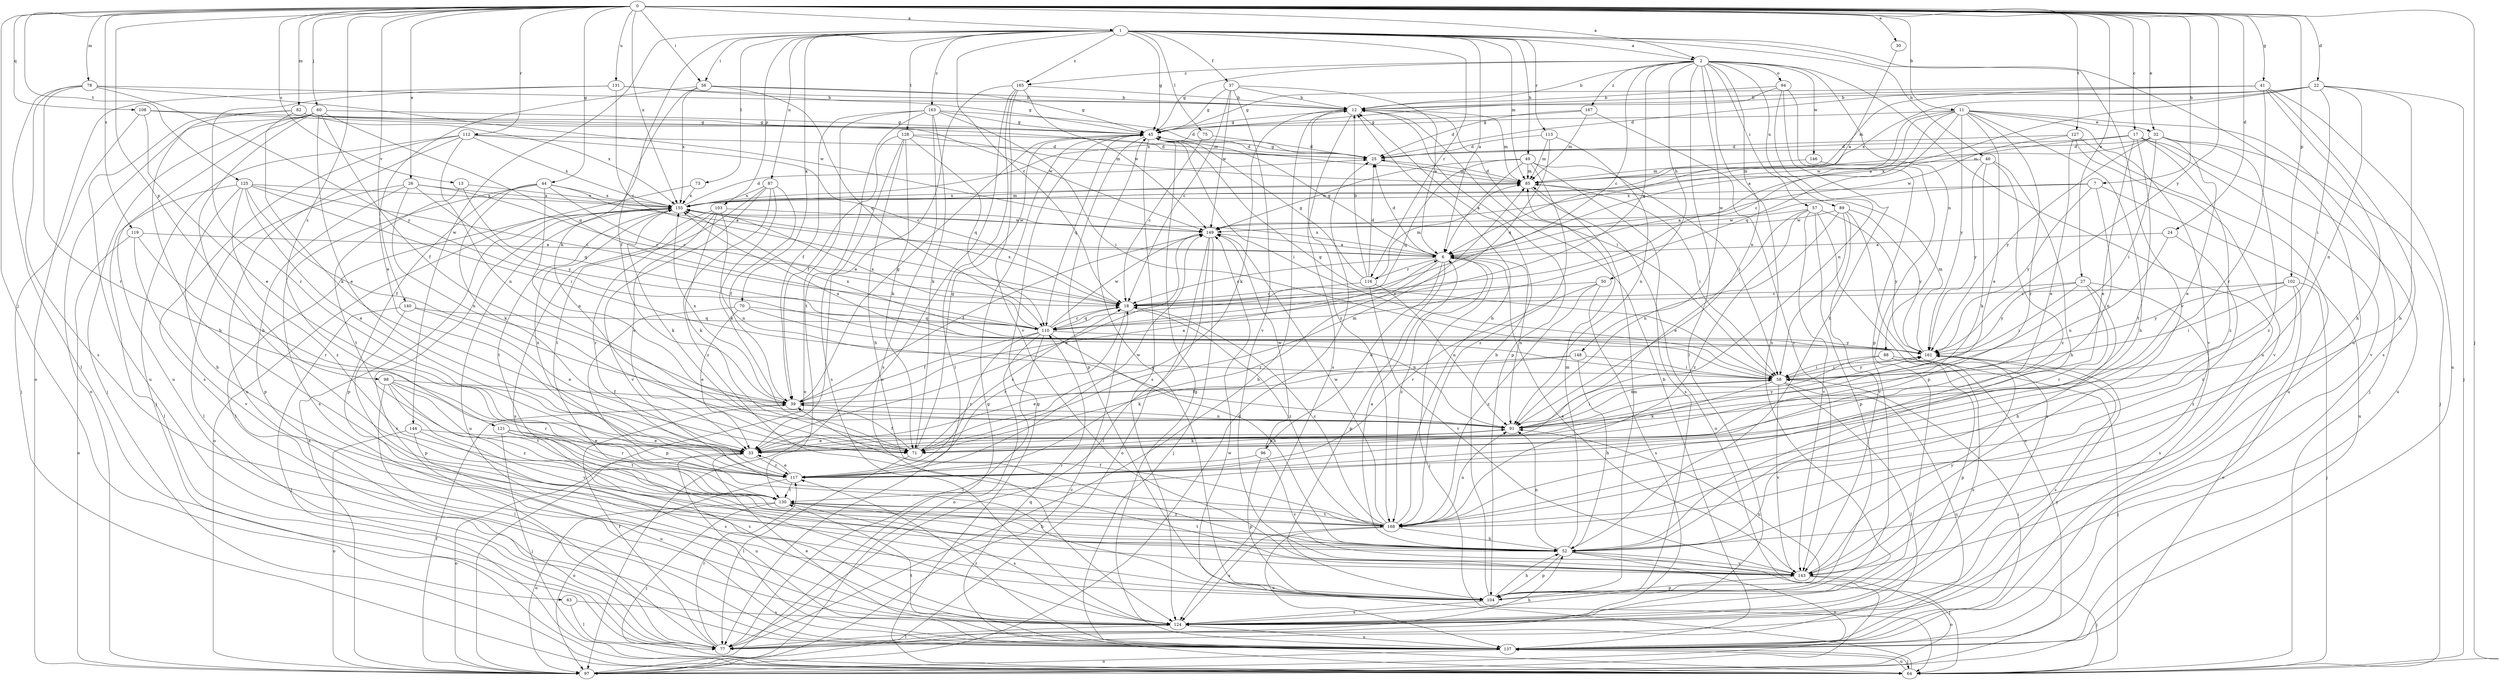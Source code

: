 strict digraph  {
0;
1;
2;
6;
7;
11;
12;
13;
17;
18;
22;
24;
25;
26;
27;
30;
32;
33;
37;
39;
41;
44;
45;
46;
49;
50;
52;
56;
57;
58;
60;
63;
64;
70;
71;
73;
75;
77;
78;
82;
85;
87;
88;
89;
91;
94;
96;
97;
98;
102;
103;
104;
108;
110;
112;
113;
116;
117;
119;
121;
124;
125;
127;
128;
130;
131;
137;
140;
143;
144;
146;
148;
149;
155;
161;
163;
165;
167;
168;
0 -> 1  [label=a];
0 -> 2  [label=a];
0 -> 7  [label=b];
0 -> 11  [label=b];
0 -> 13  [label=c];
0 -> 17  [label=c];
0 -> 22  [label=d];
0 -> 24  [label=d];
0 -> 26  [label=e];
0 -> 27  [label=e];
0 -> 30  [label=e];
0 -> 32  [label=e];
0 -> 41  [label=g];
0 -> 44  [label=g];
0 -> 56  [label=i];
0 -> 60  [label=j];
0 -> 63  [label=j];
0 -> 64  [label=j];
0 -> 78  [label=m];
0 -> 82  [label=m];
0 -> 98  [label=p];
0 -> 102  [label=p];
0 -> 108  [label=q];
0 -> 112  [label=r];
0 -> 119  [label=s];
0 -> 121  [label=s];
0 -> 125  [label=t];
0 -> 127  [label=t];
0 -> 131  [label=u];
0 -> 140  [label=v];
0 -> 155  [label=x];
0 -> 161  [label=y];
1 -> 2  [label=a];
1 -> 6  [label=a];
1 -> 18  [label=c];
1 -> 37  [label=f];
1 -> 45  [label=g];
1 -> 46  [label=h];
1 -> 49  [label=h];
1 -> 56  [label=i];
1 -> 70  [label=k];
1 -> 71  [label=k];
1 -> 73  [label=l];
1 -> 75  [label=l];
1 -> 85  [label=m];
1 -> 87  [label=n];
1 -> 103  [label=p];
1 -> 113  [label=r];
1 -> 116  [label=r];
1 -> 128  [label=t];
1 -> 137  [label=u];
1 -> 143  [label=v];
1 -> 144  [label=w];
1 -> 163  [label=z];
1 -> 165  [label=z];
2 -> 12  [label=b];
2 -> 18  [label=c];
2 -> 45  [label=g];
2 -> 50  [label=h];
2 -> 57  [label=i];
2 -> 77  [label=l];
2 -> 88  [label=n];
2 -> 89  [label=n];
2 -> 91  [label=n];
2 -> 94  [label=o];
2 -> 110  [label=q];
2 -> 124  [label=s];
2 -> 137  [label=u];
2 -> 146  [label=w];
2 -> 148  [label=w];
2 -> 165  [label=z];
2 -> 167  [label=z];
6 -> 18  [label=c];
6 -> 25  [label=d];
6 -> 45  [label=g];
6 -> 64  [label=j];
6 -> 91  [label=n];
6 -> 96  [label=o];
6 -> 104  [label=p];
6 -> 116  [label=r];
6 -> 117  [label=r];
6 -> 155  [label=x];
6 -> 168  [label=z];
7 -> 6  [label=a];
7 -> 91  [label=n];
7 -> 137  [label=u];
7 -> 155  [label=x];
7 -> 161  [label=y];
11 -> 6  [label=a];
11 -> 18  [label=c];
11 -> 32  [label=e];
11 -> 33  [label=e];
11 -> 45  [label=g];
11 -> 52  [label=h];
11 -> 64  [label=j];
11 -> 110  [label=q];
11 -> 117  [label=r];
11 -> 143  [label=v];
11 -> 149  [label=w];
11 -> 161  [label=y];
12 -> 45  [label=g];
12 -> 58  [label=i];
12 -> 71  [label=k];
12 -> 85  [label=m];
12 -> 104  [label=p];
12 -> 124  [label=s];
12 -> 168  [label=z];
13 -> 110  [label=q];
13 -> 130  [label=t];
13 -> 155  [label=x];
17 -> 25  [label=d];
17 -> 33  [label=e];
17 -> 130  [label=t];
17 -> 137  [label=u];
17 -> 143  [label=v];
17 -> 155  [label=x];
17 -> 168  [label=z];
18 -> 110  [label=q];
18 -> 117  [label=r];
18 -> 155  [label=x];
18 -> 168  [label=z];
22 -> 6  [label=a];
22 -> 12  [label=b];
22 -> 25  [label=d];
22 -> 52  [label=h];
22 -> 58  [label=i];
22 -> 64  [label=j];
22 -> 91  [label=n];
22 -> 155  [label=x];
24 -> 6  [label=a];
24 -> 91  [label=n];
24 -> 168  [label=z];
25 -> 45  [label=g];
25 -> 85  [label=m];
26 -> 18  [label=c];
26 -> 77  [label=l];
26 -> 91  [label=n];
26 -> 104  [label=p];
26 -> 155  [label=x];
26 -> 161  [label=y];
27 -> 18  [label=c];
27 -> 52  [label=h];
27 -> 58  [label=i];
27 -> 117  [label=r];
27 -> 124  [label=s];
27 -> 161  [label=y];
30 -> 6  [label=a];
32 -> 25  [label=d];
32 -> 33  [label=e];
32 -> 58  [label=i];
32 -> 64  [label=j];
32 -> 85  [label=m];
32 -> 161  [label=y];
32 -> 168  [label=z];
33 -> 97  [label=o];
33 -> 117  [label=r];
33 -> 137  [label=u];
37 -> 6  [label=a];
37 -> 12  [label=b];
37 -> 18  [label=c];
37 -> 45  [label=g];
37 -> 143  [label=v];
37 -> 149  [label=w];
39 -> 6  [label=a];
39 -> 45  [label=g];
39 -> 91  [label=n];
39 -> 155  [label=x];
41 -> 12  [label=b];
41 -> 45  [label=g];
41 -> 52  [label=h];
41 -> 85  [label=m];
41 -> 117  [label=r];
41 -> 124  [label=s];
41 -> 137  [label=u];
44 -> 6  [label=a];
44 -> 18  [label=c];
44 -> 71  [label=k];
44 -> 91  [label=n];
44 -> 104  [label=p];
44 -> 124  [label=s];
44 -> 155  [label=x];
45 -> 25  [label=d];
45 -> 58  [label=i];
45 -> 104  [label=p];
45 -> 110  [label=q];
45 -> 124  [label=s];
46 -> 52  [label=h];
46 -> 71  [label=k];
46 -> 85  [label=m];
46 -> 161  [label=y];
46 -> 168  [label=z];
49 -> 6  [label=a];
49 -> 58  [label=i];
49 -> 85  [label=m];
49 -> 110  [label=q];
49 -> 124  [label=s];
49 -> 149  [label=w];
49 -> 168  [label=z];
50 -> 18  [label=c];
50 -> 117  [label=r];
50 -> 124  [label=s];
50 -> 168  [label=z];
52 -> 6  [label=a];
52 -> 64  [label=j];
52 -> 85  [label=m];
52 -> 91  [label=n];
52 -> 97  [label=o];
52 -> 104  [label=p];
52 -> 130  [label=t];
52 -> 143  [label=v];
56 -> 12  [label=b];
56 -> 33  [label=e];
56 -> 39  [label=f];
56 -> 45  [label=g];
56 -> 110  [label=q];
56 -> 155  [label=x];
57 -> 33  [label=e];
57 -> 97  [label=o];
57 -> 104  [label=p];
57 -> 143  [label=v];
57 -> 149  [label=w];
57 -> 161  [label=y];
57 -> 168  [label=z];
58 -> 39  [label=f];
58 -> 45  [label=g];
58 -> 71  [label=k];
58 -> 77  [label=l];
58 -> 137  [label=u];
58 -> 143  [label=v];
58 -> 155  [label=x];
58 -> 161  [label=y];
60 -> 33  [label=e];
60 -> 39  [label=f];
60 -> 45  [label=g];
60 -> 52  [label=h];
60 -> 64  [label=j];
60 -> 97  [label=o];
60 -> 110  [label=q];
60 -> 137  [label=u];
63 -> 77  [label=l];
63 -> 124  [label=s];
64 -> 45  [label=g];
64 -> 110  [label=q];
64 -> 137  [label=u];
64 -> 149  [label=w];
70 -> 33  [label=e];
70 -> 91  [label=n];
70 -> 104  [label=p];
70 -> 110  [label=q];
71 -> 18  [label=c];
71 -> 39  [label=f];
71 -> 45  [label=g];
71 -> 77  [label=l];
71 -> 85  [label=m];
71 -> 91  [label=n];
73 -> 77  [label=l];
73 -> 155  [label=x];
75 -> 18  [label=c];
75 -> 25  [label=d];
77 -> 12  [label=b];
77 -> 39  [label=f];
77 -> 52  [label=h];
77 -> 117  [label=r];
77 -> 155  [label=x];
77 -> 161  [label=y];
78 -> 12  [label=b];
78 -> 77  [label=l];
78 -> 117  [label=r];
78 -> 124  [label=s];
78 -> 149  [label=w];
78 -> 161  [label=y];
82 -> 45  [label=g];
82 -> 52  [label=h];
82 -> 71  [label=k];
82 -> 137  [label=u];
82 -> 149  [label=w];
82 -> 155  [label=x];
85 -> 25  [label=d];
85 -> 58  [label=i];
85 -> 97  [label=o];
85 -> 155  [label=x];
87 -> 39  [label=f];
87 -> 71  [label=k];
87 -> 130  [label=t];
87 -> 143  [label=v];
87 -> 155  [label=x];
87 -> 168  [label=z];
88 -> 58  [label=i];
88 -> 64  [label=j];
88 -> 91  [label=n];
88 -> 104  [label=p];
88 -> 124  [label=s];
89 -> 58  [label=i];
89 -> 91  [label=n];
89 -> 124  [label=s];
89 -> 143  [label=v];
89 -> 149  [label=w];
89 -> 161  [label=y];
91 -> 33  [label=e];
91 -> 58  [label=i];
91 -> 71  [label=k];
91 -> 161  [label=y];
94 -> 12  [label=b];
94 -> 52  [label=h];
94 -> 91  [label=n];
94 -> 104  [label=p];
94 -> 155  [label=x];
96 -> 104  [label=p];
96 -> 117  [label=r];
96 -> 143  [label=v];
96 -> 149  [label=w];
97 -> 18  [label=c];
97 -> 25  [label=d];
97 -> 39  [label=f];
97 -> 45  [label=g];
97 -> 155  [label=x];
98 -> 39  [label=f];
98 -> 77  [label=l];
98 -> 117  [label=r];
98 -> 130  [label=t];
98 -> 143  [label=v];
98 -> 168  [label=z];
102 -> 18  [label=c];
102 -> 58  [label=i];
102 -> 64  [label=j];
102 -> 97  [label=o];
102 -> 161  [label=y];
102 -> 168  [label=z];
103 -> 33  [label=e];
103 -> 71  [label=k];
103 -> 91  [label=n];
103 -> 117  [label=r];
103 -> 124  [label=s];
103 -> 149  [label=w];
104 -> 12  [label=b];
104 -> 45  [label=g];
104 -> 52  [label=h];
104 -> 85  [label=m];
104 -> 91  [label=n];
104 -> 124  [label=s];
108 -> 33  [label=e];
108 -> 45  [label=g];
108 -> 64  [label=j];
108 -> 85  [label=m];
110 -> 18  [label=c];
110 -> 39  [label=f];
110 -> 52  [label=h];
110 -> 77  [label=l];
110 -> 97  [label=o];
110 -> 117  [label=r];
110 -> 149  [label=w];
110 -> 155  [label=x];
110 -> 161  [label=y];
112 -> 18  [label=c];
112 -> 25  [label=d];
112 -> 64  [label=j];
112 -> 91  [label=n];
112 -> 124  [label=s];
112 -> 137  [label=u];
112 -> 155  [label=x];
113 -> 25  [label=d];
113 -> 85  [label=m];
113 -> 91  [label=n];
113 -> 110  [label=q];
116 -> 12  [label=b];
116 -> 18  [label=c];
116 -> 25  [label=d];
116 -> 45  [label=g];
116 -> 85  [label=m];
116 -> 91  [label=n];
116 -> 143  [label=v];
117 -> 33  [label=e];
117 -> 97  [label=o];
117 -> 130  [label=t];
117 -> 149  [label=w];
117 -> 155  [label=x];
119 -> 6  [label=a];
119 -> 97  [label=o];
119 -> 117  [label=r];
119 -> 143  [label=v];
121 -> 33  [label=e];
121 -> 64  [label=j];
121 -> 117  [label=r];
121 -> 124  [label=s];
121 -> 130  [label=t];
124 -> 77  [label=l];
124 -> 137  [label=u];
125 -> 18  [label=c];
125 -> 33  [label=e];
125 -> 39  [label=f];
125 -> 52  [label=h];
125 -> 58  [label=i];
125 -> 77  [label=l];
125 -> 155  [label=x];
125 -> 168  [label=z];
127 -> 25  [label=d];
127 -> 33  [label=e];
127 -> 137  [label=u];
127 -> 143  [label=v];
127 -> 149  [label=w];
128 -> 25  [label=d];
128 -> 39  [label=f];
128 -> 52  [label=h];
128 -> 71  [label=k];
128 -> 85  [label=m];
128 -> 110  [label=q];
128 -> 124  [label=s];
130 -> 52  [label=h];
130 -> 64  [label=j];
130 -> 97  [label=o];
130 -> 124  [label=s];
130 -> 168  [label=z];
131 -> 12  [label=b];
131 -> 18  [label=c];
131 -> 45  [label=g];
131 -> 97  [label=o];
131 -> 117  [label=r];
137 -> 12  [label=b];
137 -> 33  [label=e];
137 -> 45  [label=g];
137 -> 58  [label=i];
137 -> 64  [label=j];
137 -> 97  [label=o];
137 -> 117  [label=r];
137 -> 130  [label=t];
140 -> 33  [label=e];
140 -> 64  [label=j];
140 -> 104  [label=p];
140 -> 110  [label=q];
143 -> 6  [label=a];
143 -> 64  [label=j];
143 -> 97  [label=o];
143 -> 104  [label=p];
143 -> 161  [label=y];
144 -> 33  [label=e];
144 -> 97  [label=o];
144 -> 124  [label=s];
144 -> 137  [label=u];
146 -> 85  [label=m];
146 -> 104  [label=p];
148 -> 33  [label=e];
148 -> 52  [label=h];
148 -> 58  [label=i];
148 -> 71  [label=k];
149 -> 6  [label=a];
149 -> 33  [label=e];
149 -> 39  [label=f];
149 -> 64  [label=j];
149 -> 77  [label=l];
149 -> 97  [label=o];
155 -> 25  [label=d];
155 -> 71  [label=k];
155 -> 85  [label=m];
155 -> 97  [label=o];
155 -> 130  [label=t];
155 -> 137  [label=u];
155 -> 149  [label=w];
161 -> 58  [label=i];
161 -> 85  [label=m];
161 -> 124  [label=s];
161 -> 155  [label=x];
163 -> 25  [label=d];
163 -> 39  [label=f];
163 -> 45  [label=g];
163 -> 58  [label=i];
163 -> 71  [label=k];
163 -> 97  [label=o];
163 -> 124  [label=s];
163 -> 130  [label=t];
165 -> 12  [label=b];
165 -> 33  [label=e];
165 -> 77  [label=l];
165 -> 97  [label=o];
165 -> 143  [label=v];
165 -> 149  [label=w];
167 -> 25  [label=d];
167 -> 45  [label=g];
167 -> 85  [label=m];
167 -> 143  [label=v];
168 -> 12  [label=b];
168 -> 18  [label=c];
168 -> 39  [label=f];
168 -> 52  [label=h];
168 -> 91  [label=n];
168 -> 124  [label=s];
168 -> 130  [label=t];
168 -> 137  [label=u];
168 -> 149  [label=w];
}
